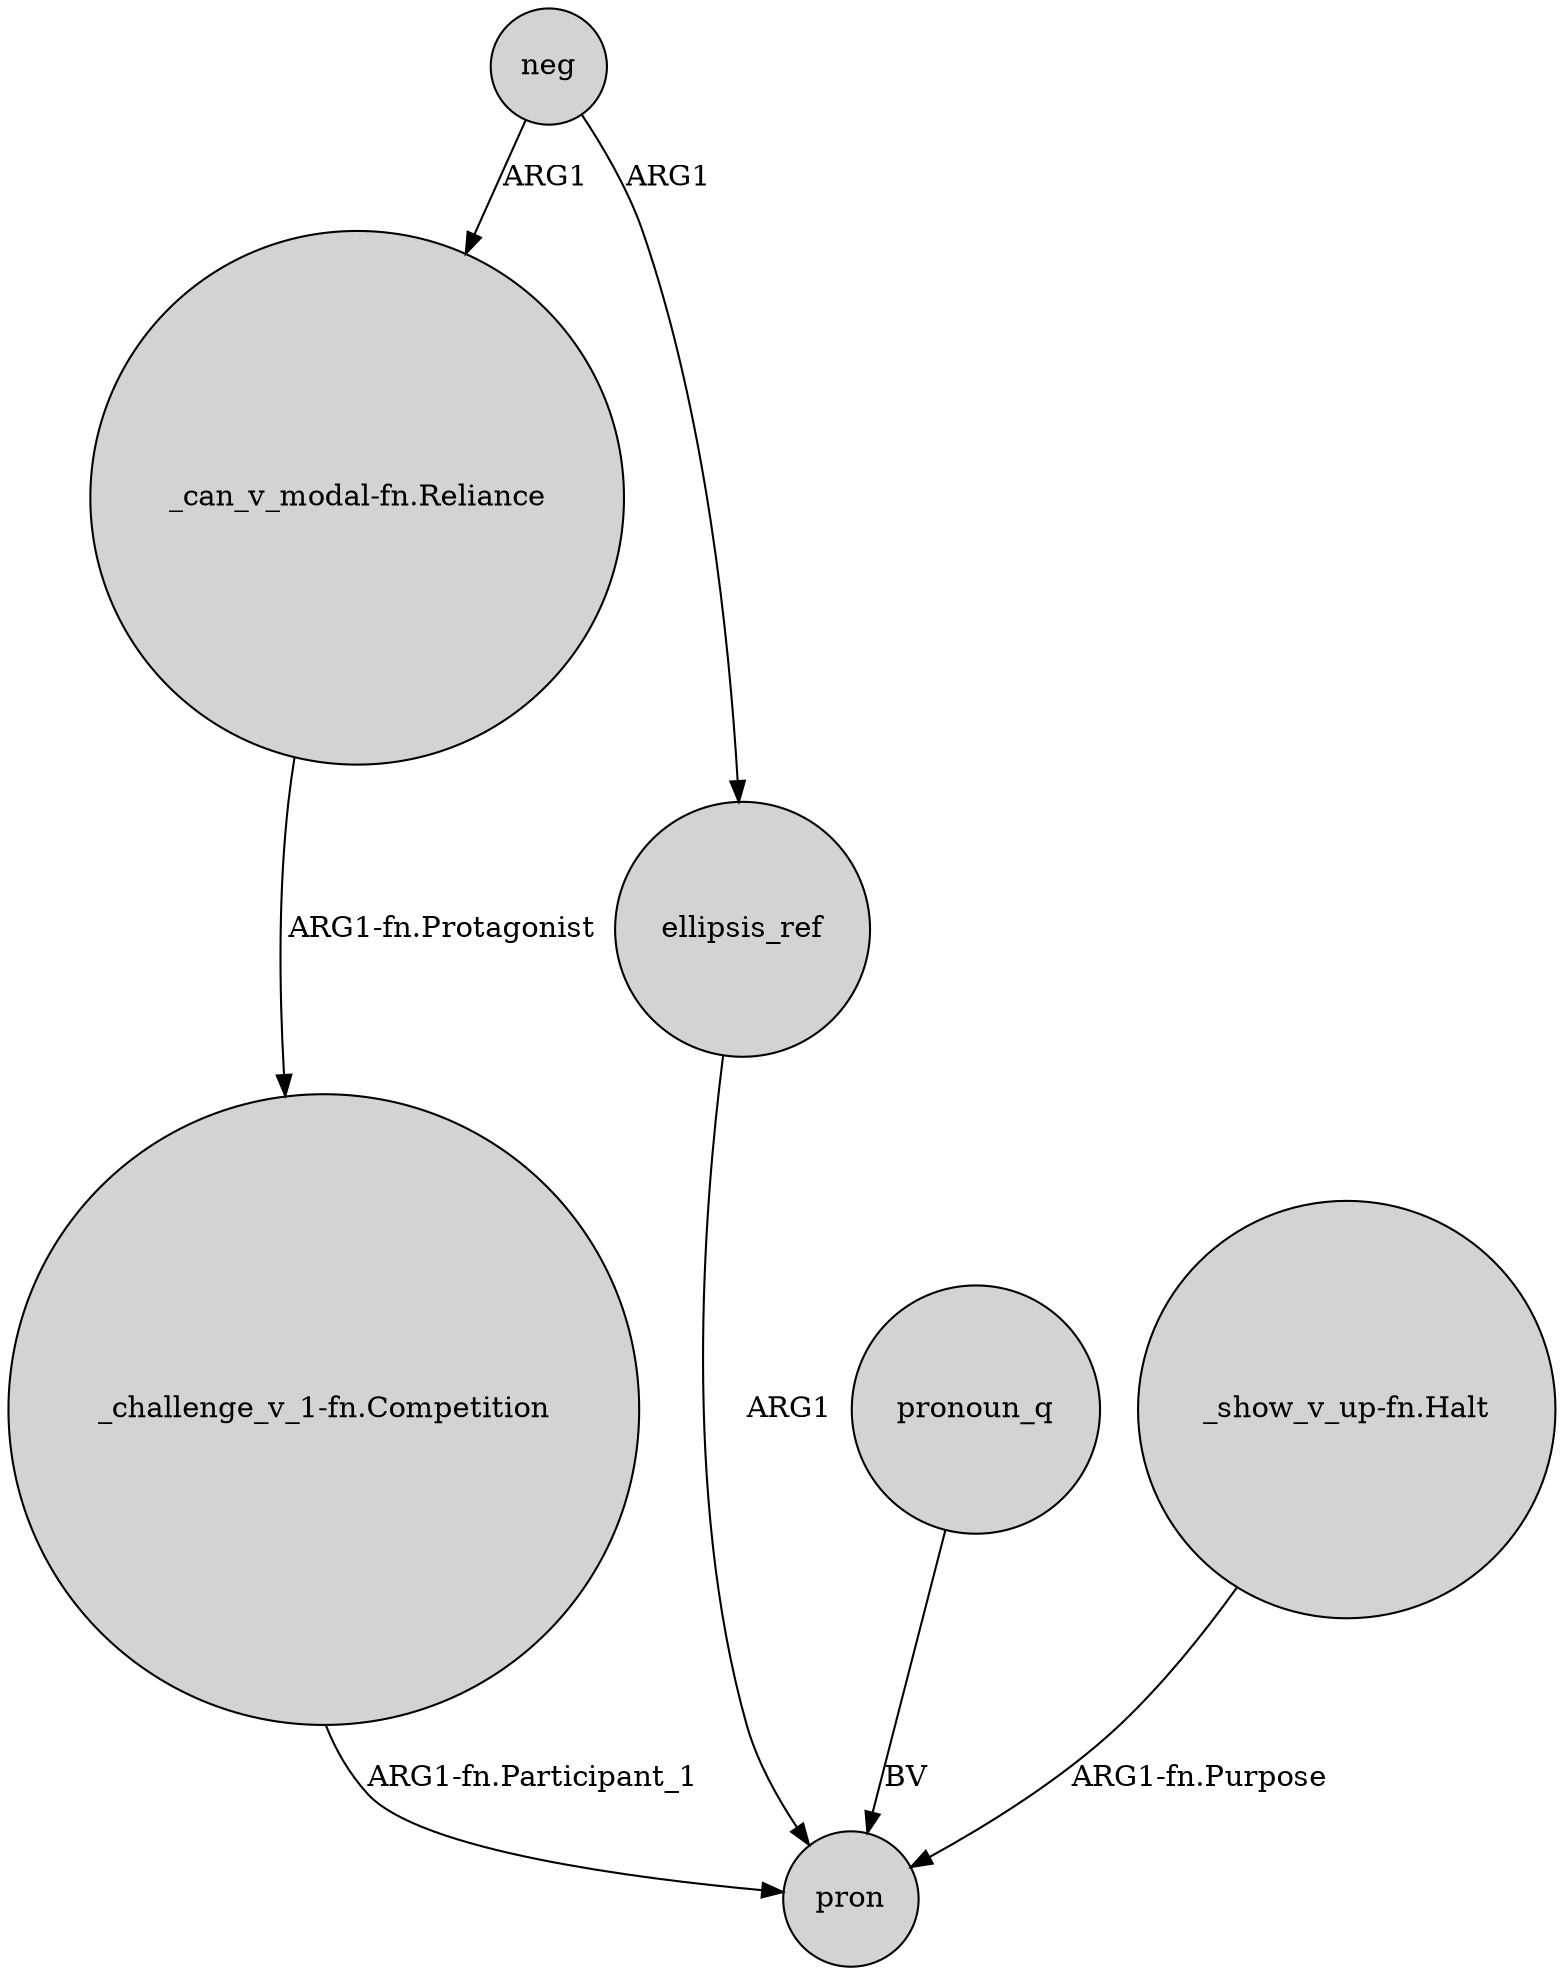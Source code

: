 digraph {
	node [shape=circle style=filled]
	neg -> "_can_v_modal-fn.Reliance" [label=ARG1]
	"_challenge_v_1-fn.Competition" -> pron [label="ARG1-fn.Participant_1"]
	"_can_v_modal-fn.Reliance" -> "_challenge_v_1-fn.Competition" [label="ARG1-fn.Protagonist"]
	ellipsis_ref -> pron [label=ARG1]
	neg -> ellipsis_ref [label=ARG1]
	pronoun_q -> pron [label=BV]
	"_show_v_up-fn.Halt" -> pron [label="ARG1-fn.Purpose"]
}
